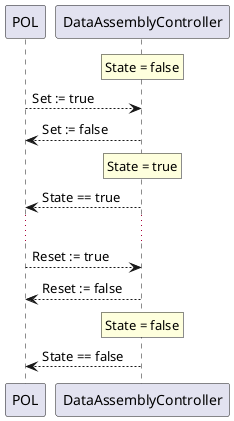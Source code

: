 @startuml

skinparam monochrome false

participant POL
participant DataAssemblyController

rnote over DataAssemblyController
 State = false
endrnote


POL --> DataAssemblyController : Set := true
POL <-- DataAssemblyController : Set := false
rnote over DataAssemblyController
 State = true
endrnote
POL <-- DataAssemblyController : State == true
...
POL --> DataAssemblyController : Reset := true
POL <-- DataAssemblyController : Reset := false
rnote over DataAssemblyController
 State = false
endrnote
POL <-- DataAssemblyController : State == false

@enduml
